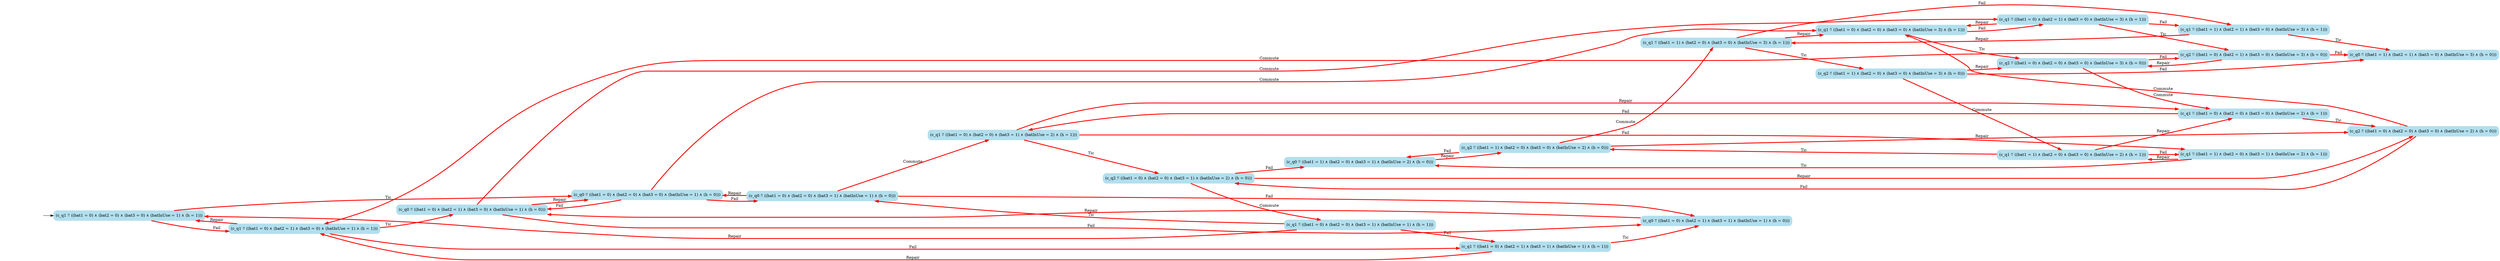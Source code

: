 digraph G {

	rankdir = LR;

	start_c_q1_91[style=invisible];

	node[shape=box, style="rounded, filled", color=lightblue2];

	c_q0_89[label="(c_q0 ≝ ((bat1 = 0) ∧ (bat2 = 0) ∧ (bat3 = 1) ∧ (batInUse = 1) ∧ (h = 0)))"];
	c_q1_73[label="(c_q1 ≝ ((bat1 = 0) ∧ (bat2 = 0) ∧ (bat3 = 1) ∧ (batInUse = 2) ∧ (h = 1)))"];
	c_q2_54[label="(c_q2 ≝ ((bat1 = 0) ∧ (bat2 = 0) ∧ (bat3 = 1) ∧ (batInUse = 2) ∧ (h = 0)))"];
	c_q1_63[label="(c_q1 ≝ ((bat1 = 0) ∧ (bat2 = 0) ∧ (bat3 = 0) ∧ (batInUse = 3) ∧ (h = 1)))"];
	c_q1_86[label="(c_q1 ≝ ((bat1 = 1) ∧ (bat2 = 1) ∧ (bat3 = 0) ∧ (batInUse = 3) ∧ (h = 1)))"];
	c_q1_92[label="(c_q1 ≝ ((bat1 = 0) ∧ (bat2 = 0) ∧ (bat3 = 1) ∧ (batInUse = 1) ∧ (h = 1)))"];
	c_q1_79[label="(c_q1 ≝ ((bat1 = 0) ∧ (bat2 = 1) ∧ (bat3 = 0) ∧ (batInUse = 1) ∧ (h = 1)))"];
	c_q2_105[label="(c_q2 ≝ ((bat1 = 0) ∧ (bat2 = 0) ∧ (bat3 = 0) ∧ (batInUse = 3) ∧ (h = 0)))"];
	c_q0_71[label="(c_q0 ≝ ((bat1 = 0) ∧ (bat2 = 1) ∧ (bat3 = 0) ∧ (batInUse = 1) ∧ (h = 0)))"];
	c_q2_106[label="(c_q2 ≝ ((bat1 = 1) ∧ (bat2 = 0) ∧ (bat3 = 0) ∧ (batInUse = 3) ∧ (h = 0)))"];
	c_q1_87[label="(c_q1 ≝ ((bat1 = 1) ∧ (bat2 = 0) ∧ (bat3 = 0) ∧ (batInUse = 3) ∧ (h = 1)))"];
	c_q2_109[label="(c_q2 ≝ ((bat1 = 1) ∧ (bat2 = 0) ∧ (bat3 = 0) ∧ (batInUse = 2) ∧ (h = 0)))"];
	c_q1_112[label="(c_q1 ≝ ((bat1 = 1) ∧ (bat2 = 0) ∧ (bat3 = 0) ∧ (batInUse = 2) ∧ (h = 1)))"];
	c_q1_93[label="(c_q1 ≝ ((bat1 = 0) ∧ (bat2 = 1) ∧ (bat3 = 1) ∧ (batInUse = 1) ∧ (h = 1)))"];
	c_q0_97[label="(c_q0 ≝ ((bat1 = 1) ∧ (bat2 = 0) ∧ (bat3 = 1) ∧ (batInUse = 2) ∧ (h = 0)))"];
	c_q0_70[label="(c_q0 ≝ ((bat1 = 0) ∧ (bat2 = 1) ∧ (bat3 = 1) ∧ (batInUse = 1) ∧ (h = 0)))"];
	c_q1_113[label="(c_q1 ≝ ((bat1 = 1) ∧ (bat2 = 0) ∧ (bat3 = 1) ∧ (batInUse = 2) ∧ (h = 1)))"];
	c_q0_107[label="(c_q0 ≝ ((bat1 = 1) ∧ (bat2 = 1) ∧ (bat3 = 0) ∧ (batInUse = 3) ∧ (h = 0)))"];
	c_q0_41[label="(c_q0 ≝ ((bat1 = 0) ∧ (bat2 = 0) ∧ (bat3 = 0) ∧ (batInUse = 1) ∧ (h = 0)))"];
	c_q1_111[label="(c_q1 ≝ ((bat1 = 0) ∧ (bat2 = 0) ∧ (bat3 = 0) ∧ (batInUse = 2) ∧ (h = 1)))"];
	c_q2_95[label="(c_q2 ≝ ((bat1 = 0) ∧ (bat2 = 0) ∧ (bat3 = 0) ∧ (batInUse = 2) ∧ (h = 0)))"];
	c_q1_59[label="(c_q1 ≝ ((bat1 = 0) ∧ (bat2 = 1) ∧ (bat3 = 0) ∧ (batInUse = 3) ∧ (h = 1)))"];
	c_q2_101[label="(c_q2 ≝ ((bat1 = 0) ∧ (bat2 = 1) ∧ (bat3 = 0) ∧ (batInUse = 3) ∧ (h = 0)))"];
	c_q1_91[label="(c_q1 ≝ ((bat1 = 0) ∧ (bat2 = 0) ∧ (bat3 = 0) ∧ (batInUse = 1) ∧ (h = 1)))"];

	start_c_q1_91 -> c_q1_91;
	c_q1_73 -> c_q1_111[label="Repair", penwidth=3, color=red];
	c_q1_91 -> c_q1_79[label="Fail", penwidth=3, color=red];
	c_q1_91 -> c_q0_41[label="Tic", penwidth=3, color=red];
	c_q1_111 -> c_q2_95[label="Tic", penwidth=3, color=red];
	c_q0_89 -> c_q0_41[label="Repair", penwidth=3, color=red];
	c_q0_41 -> c_q0_89[label="Fail", penwidth=3, color=red];
	c_q0_41 -> c_q0_71[label="Fail", penwidth=3, color=red];
	c_q0_89 -> c_q1_73[label="Commute", penwidth=3, color=red];
	c_q0_71 -> c_q1_59[label="Commute", penwidth=3, color=red];
	c_q0_97 -> c_q2_109[label="Repair", penwidth=3, color=red];
	c_q2_54 -> c_q2_95[label="Repair", penwidth=3, color=red];
	c_q2_95 -> c_q2_54[label="Fail", penwidth=3, color=red];
	c_q2_54 -> c_q0_97[label="Fail", penwidth=3, color=red];
	c_q2_95 -> c_q1_63[label="Commute", penwidth=3, color=red];
	c_q2_109 -> c_q1_87[label="Commute", penwidth=3, color=red];
	c_q1_79 -> c_q0_71[label="Tic", penwidth=3, color=red];
	c_q1_79 -> c_q1_91[label="Repair", penwidth=3, color=red];
	c_q1_79 -> c_q1_93[label="Fail", penwidth=3, color=red];
	c_q0_41 -> c_q1_63[label="Commute", penwidth=3, color=red];
	c_q0_89 -> c_q0_70[label="Fail", penwidth=3, color=red];
	c_q0_71 -> c_q0_41[label="Repair", penwidth=3, color=red];
	c_q0_71 -> c_q0_70[label="Fail", penwidth=3, color=red];
	c_q1_73 -> c_q2_54[label="Tic", penwidth=3, color=red];
	c_q1_73 -> c_q1_113[label="Fail", penwidth=3, color=red];
	c_q1_59 -> c_q2_101[label="Tic", penwidth=3, color=red];
	c_q1_59 -> c_q1_63[label="Repair", penwidth=3, color=red];
	c_q1_59 -> c_q1_86[label="Fail", penwidth=3, color=red];
	c_q2_54 -> c_q1_92[label="Commute", penwidth=3, color=red];
	c_q1_63 -> c_q2_105[label="Tic", penwidth=3, color=red];
	c_q1_63 -> c_q1_59[label="Fail", penwidth=3, color=red];
	c_q1_87 -> c_q2_106[label="Tic", penwidth=3, color=red];
	c_q1_87 -> c_q1_63[label="Repair", penwidth=3, color=red];
	c_q1_87 -> c_q1_86[label="Fail", penwidth=3, color=red];
	c_q1_93 -> c_q0_70[label="Tic", penwidth=3, color=red];
	c_q1_93 -> c_q1_79[label="Repair", penwidth=3, color=red];
	c_q0_70 -> c_q0_71[label="Repair", penwidth=3, color=red];
	c_q1_111 -> c_q1_73[label="Fail", penwidth=3, color=red];
	c_q1_113 -> c_q0_97[label="Tic", penwidth=3, color=red];
	c_q1_113 -> c_q1_112[label="Repair", penwidth=3, color=red];
	c_q2_101 -> c_q1_79[label="Commute", penwidth=3, color=red];
	c_q2_101 -> c_q2_105[label="Repair", penwidth=3, color=red];
	c_q2_101 -> c_q0_107[label="Fail", penwidth=3, color=red];
	c_q1_86 -> c_q0_107[label="Tic", penwidth=3, color=red];
	c_q1_86 -> c_q1_87[label="Repair", penwidth=3, color=red];
	c_q1_92 -> c_q0_89[label="Tic", penwidth=3, color=red];
	c_q1_92 -> c_q1_91[label="Repair", penwidth=3, color=red];
	c_q1_92 -> c_q1_93[label="Fail", penwidth=3, color=red];
	c_q2_109 -> c_q2_95[label="Repair", penwidth=3, color=red];
	c_q2_109 -> c_q0_97[label="Fail", penwidth=3, color=red];
	c_q2_105 -> c_q1_111[label="Commute", penwidth=3, color=red];
	c_q2_105 -> c_q2_101[label="Fail", penwidth=3, color=red];
	c_q2_106 -> c_q1_112[label="Commute", penwidth=3, color=red];
	c_q2_106 -> c_q2_105[label="Repair", penwidth=3, color=red];
	c_q2_106 -> c_q0_107[label="Fail", penwidth=3, color=red];
	c_q1_112 -> c_q2_109[label="Tic", penwidth=3, color=red];
	c_q1_112 -> c_q1_111[label="Repair", penwidth=3, color=red];
	c_q1_112 -> c_q1_113[label="Fail", penwidth=3, color=red];

}